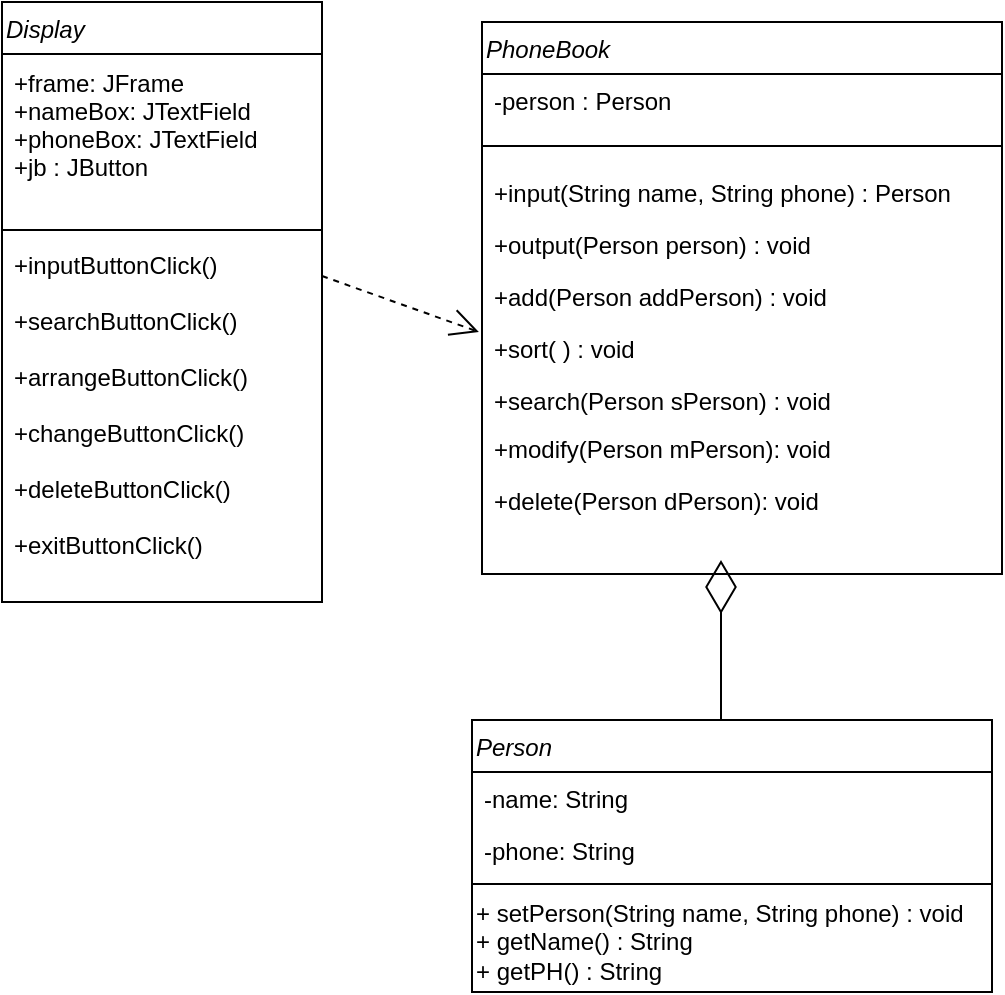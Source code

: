 <mxfile version="14.4.8" type="github">
  <diagram id="C5RBs43oDa-KdzZeNtuy" name="Page-1">
    <mxGraphModel dx="1422" dy="794" grid="1" gridSize="10" guides="1" tooltips="1" connect="1" arrows="1" fold="1" page="1" pageScale="1" pageWidth="827" pageHeight="1169" math="0" shadow="0">
      <root>
        <mxCell id="WIyWlLk6GJQsqaUBKTNV-0" />
        <mxCell id="WIyWlLk6GJQsqaUBKTNV-1" parent="WIyWlLk6GJQsqaUBKTNV-0" />
        <mxCell id="P8jeqRXpjA01nZ9afECX-0" value="PhoneBook" style="swimlane;fontStyle=2;align=left;verticalAlign=top;childLayout=stackLayout;horizontal=1;startSize=26;horizontalStack=0;resizeParent=1;resizeLast=0;collapsible=1;marginBottom=0;rounded=0;shadow=0;strokeWidth=1;" parent="WIyWlLk6GJQsqaUBKTNV-1" vertex="1">
          <mxGeometry x="270" y="100" width="260" height="276" as="geometry">
            <mxRectangle x="230" y="140" width="160" height="26" as="alternateBounds" />
          </mxGeometry>
        </mxCell>
        <mxCell id="P8jeqRXpjA01nZ9afECX-1" value="-person : Person" style="text;align=left;verticalAlign=top;spacingLeft=4;spacingRight=4;overflow=hidden;rotatable=0;points=[[0,0.5],[1,0.5]];portConstraint=eastwest;" parent="P8jeqRXpjA01nZ9afECX-0" vertex="1">
          <mxGeometry y="26" width="260" height="26" as="geometry" />
        </mxCell>
        <mxCell id="P8jeqRXpjA01nZ9afECX-2" value="" style="line;html=1;strokeWidth=1;align=left;verticalAlign=middle;spacingTop=-1;spacingLeft=3;spacingRight=3;rotatable=0;labelPosition=right;points=[];portConstraint=eastwest;" parent="P8jeqRXpjA01nZ9afECX-0" vertex="1">
          <mxGeometry y="52" width="260" height="20" as="geometry" />
        </mxCell>
        <mxCell id="f7E5iX_CI0--iNyVOqC2-0" value="+input(String name, String phone) : Person" style="text;strokeColor=none;fillColor=none;align=left;verticalAlign=top;spacingLeft=4;spacingRight=4;overflow=hidden;rotatable=0;points=[[0,0.5],[1,0.5]];portConstraint=eastwest;" vertex="1" parent="P8jeqRXpjA01nZ9afECX-0">
          <mxGeometry y="72" width="260" height="26" as="geometry" />
        </mxCell>
        <mxCell id="f7E5iX_CI0--iNyVOqC2-1" value="+output(Person person) : void " style="text;strokeColor=none;fillColor=none;align=left;verticalAlign=top;spacingLeft=4;spacingRight=4;overflow=hidden;rotatable=0;points=[[0,0.5],[1,0.5]];portConstraint=eastwest;" vertex="1" parent="P8jeqRXpjA01nZ9afECX-0">
          <mxGeometry y="98" width="260" height="26" as="geometry" />
        </mxCell>
        <mxCell id="P8jeqRXpjA01nZ9afECX-22" value="+add(Person addPerson) : void" style="text;strokeColor=none;fillColor=none;align=left;verticalAlign=top;spacingLeft=4;spacingRight=4;overflow=hidden;rotatable=0;points=[[0,0.5],[1,0.5]];portConstraint=eastwest;" parent="P8jeqRXpjA01nZ9afECX-0" vertex="1">
          <mxGeometry y="124" width="260" height="26" as="geometry" />
        </mxCell>
        <mxCell id="P8jeqRXpjA01nZ9afECX-24" value="+sort( ) : void" style="text;strokeColor=none;fillColor=none;align=left;verticalAlign=top;spacingLeft=4;spacingRight=4;overflow=hidden;rotatable=0;points=[[0,0.5],[1,0.5]];portConstraint=eastwest;" parent="P8jeqRXpjA01nZ9afECX-0" vertex="1">
          <mxGeometry y="150" width="260" height="26" as="geometry" />
        </mxCell>
        <mxCell id="P8jeqRXpjA01nZ9afECX-23" value="+search(Person sPerson) : void" style="text;strokeColor=none;fillColor=none;align=left;verticalAlign=top;spacingLeft=4;spacingRight=4;overflow=hidden;rotatable=0;points=[[0,0.5],[1,0.5]];portConstraint=eastwest;" parent="P8jeqRXpjA01nZ9afECX-0" vertex="1">
          <mxGeometry y="176" width="260" height="24" as="geometry" />
        </mxCell>
        <mxCell id="AGnKkswIksJs2r1xKDmr-0" value="" style="endArrow=open;endSize=12;dashed=1;html=1;entryX=-0.006;entryY=0.192;entryDx=0;entryDy=0;entryPerimeter=0;" parent="P8jeqRXpjA01nZ9afECX-0" target="P8jeqRXpjA01nZ9afECX-24" edge="1">
          <mxGeometry width="160" relative="1" as="geometry">
            <mxPoint x="-80" y="127" as="sourcePoint" />
            <mxPoint x="80" y="130" as="targetPoint" />
          </mxGeometry>
        </mxCell>
        <mxCell id="P8jeqRXpjA01nZ9afECX-25" value="+modify(Person mPerson): void" style="text;strokeColor=none;fillColor=none;align=left;verticalAlign=top;spacingLeft=4;spacingRight=4;overflow=hidden;rotatable=0;points=[[0,0.5],[1,0.5]];portConstraint=eastwest;" parent="P8jeqRXpjA01nZ9afECX-0" vertex="1">
          <mxGeometry y="200" width="260" height="26" as="geometry" />
        </mxCell>
        <mxCell id="P8jeqRXpjA01nZ9afECX-26" value="+delete(Person dPerson): void" style="text;strokeColor=none;fillColor=none;align=left;verticalAlign=top;spacingLeft=4;spacingRight=4;overflow=hidden;rotatable=0;points=[[0,0.5],[1,0.5]];portConstraint=eastwest;" parent="P8jeqRXpjA01nZ9afECX-0" vertex="1">
          <mxGeometry y="226" width="260" height="26" as="geometry" />
        </mxCell>
        <mxCell id="P8jeqRXpjA01nZ9afECX-10" value="Person" style="swimlane;fontStyle=2;align=left;verticalAlign=top;childLayout=stackLayout;horizontal=1;startSize=26;horizontalStack=0;resizeParent=1;resizeLast=0;collapsible=1;marginBottom=0;rounded=0;shadow=0;strokeWidth=1;" parent="WIyWlLk6GJQsqaUBKTNV-1" vertex="1">
          <mxGeometry x="265" y="449" width="260" height="136" as="geometry">
            <mxRectangle x="230" y="140" width="160" height="26" as="alternateBounds" />
          </mxGeometry>
        </mxCell>
        <mxCell id="P8jeqRXpjA01nZ9afECX-11" value="-name: String" style="text;align=left;verticalAlign=top;spacingLeft=4;spacingRight=4;overflow=hidden;rotatable=0;points=[[0,0.5],[1,0.5]];portConstraint=eastwest;" parent="P8jeqRXpjA01nZ9afECX-10" vertex="1">
          <mxGeometry y="26" width="260" height="26" as="geometry" />
        </mxCell>
        <mxCell id="P8jeqRXpjA01nZ9afECX-12" value="-phone: String" style="text;align=left;verticalAlign=top;spacingLeft=4;spacingRight=4;overflow=hidden;rotatable=0;points=[[0,0.5],[1,0.5]];portConstraint=eastwest;rounded=0;shadow=0;html=0;" parent="P8jeqRXpjA01nZ9afECX-10" vertex="1">
          <mxGeometry y="52" width="260" height="26" as="geometry" />
        </mxCell>
        <mxCell id="P8jeqRXpjA01nZ9afECX-13" value="" style="line;html=1;strokeWidth=1;align=left;verticalAlign=middle;spacingTop=-1;spacingLeft=3;spacingRight=3;rotatable=0;labelPosition=right;points=[];portConstraint=eastwest;" parent="P8jeqRXpjA01nZ9afECX-10" vertex="1">
          <mxGeometry y="78" width="260" height="8" as="geometry" />
        </mxCell>
        <mxCell id="AGnKkswIksJs2r1xKDmr-33" value="+ setPerson(String name, String phone) : void&lt;br&gt;+ getName() : String&lt;br&gt;+ getPH() : String" style="text;html=1;align=left;verticalAlign=middle;resizable=0;points=[];autosize=1;" parent="P8jeqRXpjA01nZ9afECX-10" vertex="1">
          <mxGeometry y="86" width="260" height="50" as="geometry" />
        </mxCell>
        <mxCell id="te0iCXtoX0ai0mT4FdgT-9" value="Display" style="swimlane;fontStyle=2;align=left;verticalAlign=top;childLayout=stackLayout;horizontal=1;startSize=26;horizontalStack=0;resizeParent=1;resizeParentMax=0;resizeLast=0;collapsible=1;marginBottom=0;" parent="WIyWlLk6GJQsqaUBKTNV-1" vertex="1">
          <mxGeometry x="30" y="90" width="160" height="300" as="geometry" />
        </mxCell>
        <mxCell id="te0iCXtoX0ai0mT4FdgT-10" value="+frame: JFrame&#xa;+nameBox: JTextField&#xa;+phoneBox: JTextField&#xa;+jb : JButton" style="text;strokeColor=none;fillColor=none;align=left;verticalAlign=top;spacingLeft=4;spacingRight=4;overflow=hidden;rotatable=0;points=[[0,0.5],[1,0.5]];portConstraint=eastwest;spacing=2;spacingTop=1;" parent="te0iCXtoX0ai0mT4FdgT-9" vertex="1">
          <mxGeometry y="26" width="160" height="84" as="geometry" />
        </mxCell>
        <mxCell id="te0iCXtoX0ai0mT4FdgT-11" value="" style="line;strokeWidth=1;fillColor=none;align=left;verticalAlign=middle;spacingTop=-1;spacingLeft=3;spacingRight=3;rotatable=0;labelPosition=right;points=[];portConstraint=eastwest;" parent="te0iCXtoX0ai0mT4FdgT-9" vertex="1">
          <mxGeometry y="110" width="160" height="8" as="geometry" />
        </mxCell>
        <mxCell id="AGnKkswIksJs2r1xKDmr-1" value="+inputButtonClick()&#xa;&#xa;+searchButtonClick()&#xa;&#xa;+arrangeButtonClick()&#xa;&#xa;+changeButtonClick()&#xa;&#xa;+deleteButtonClick()&#xa;&#xa;+exitButtonClick()" style="text;strokeColor=none;fillColor=none;align=left;verticalAlign=top;spacingLeft=4;spacingRight=4;overflow=hidden;rotatable=0;points=[[0,0.5],[1,0.5]];portConstraint=eastwest;" parent="te0iCXtoX0ai0mT4FdgT-9" vertex="1">
          <mxGeometry y="118" width="160" height="182" as="geometry" />
        </mxCell>
        <mxCell id="te0iCXtoX0ai0mT4FdgT-17" value="" style="endArrow=diamondThin;endFill=0;endSize=24;html=1;" parent="WIyWlLk6GJQsqaUBKTNV-1" edge="1">
          <mxGeometry width="160" relative="1" as="geometry">
            <mxPoint x="389.5" y="449" as="sourcePoint" />
            <mxPoint x="389.5" y="369" as="targetPoint" />
          </mxGeometry>
        </mxCell>
      </root>
    </mxGraphModel>
  </diagram>
</mxfile>
